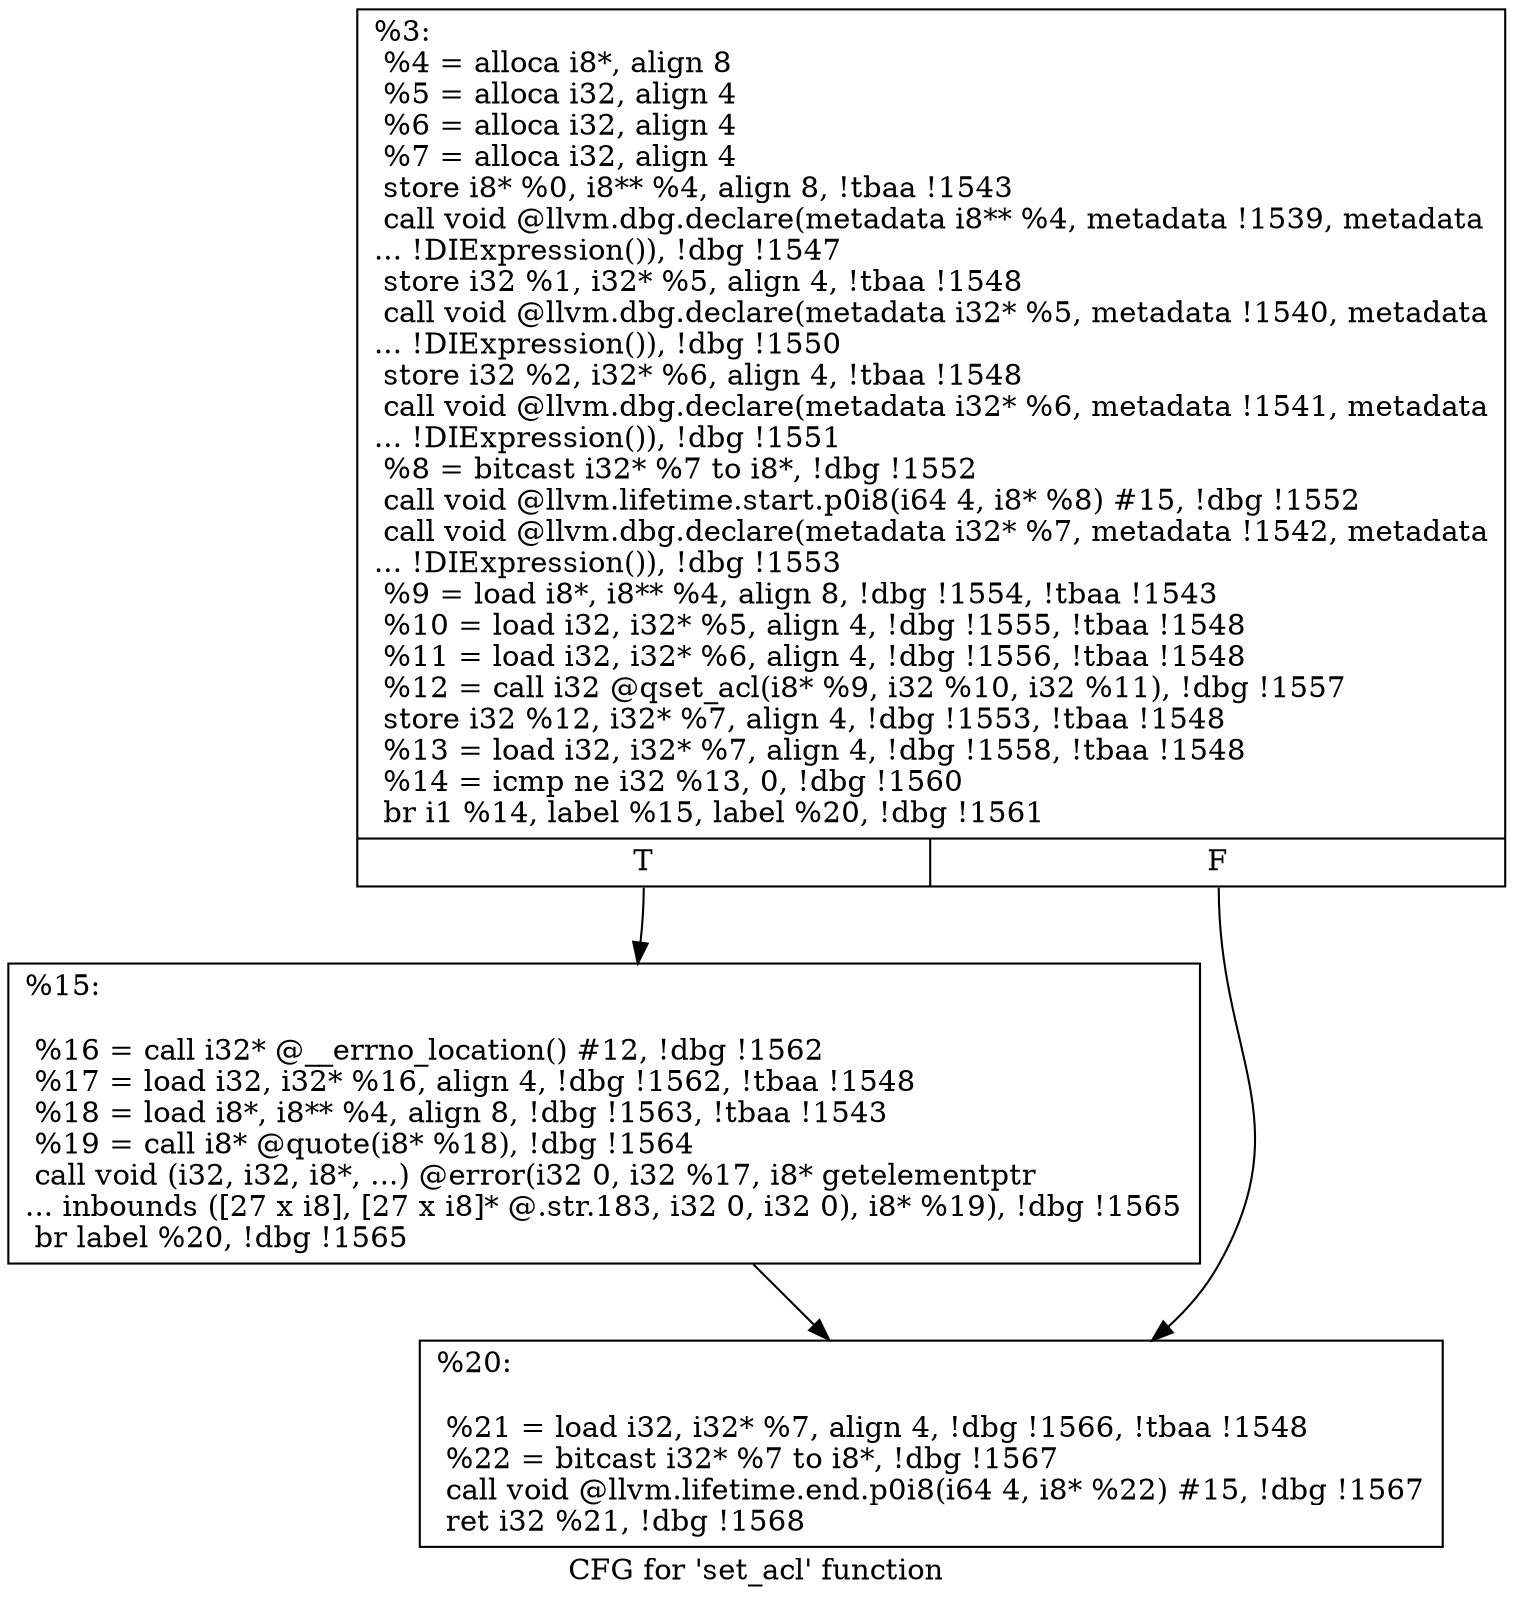 digraph "CFG for 'set_acl' function" {
	label="CFG for 'set_acl' function";

	Node0x28e23a0 [shape=record,label="{%3:\l  %4 = alloca i8*, align 8\l  %5 = alloca i32, align 4\l  %6 = alloca i32, align 4\l  %7 = alloca i32, align 4\l  store i8* %0, i8** %4, align 8, !tbaa !1543\l  call void @llvm.dbg.declare(metadata i8** %4, metadata !1539, metadata\l... !DIExpression()), !dbg !1547\l  store i32 %1, i32* %5, align 4, !tbaa !1548\l  call void @llvm.dbg.declare(metadata i32* %5, metadata !1540, metadata\l... !DIExpression()), !dbg !1550\l  store i32 %2, i32* %6, align 4, !tbaa !1548\l  call void @llvm.dbg.declare(metadata i32* %6, metadata !1541, metadata\l... !DIExpression()), !dbg !1551\l  %8 = bitcast i32* %7 to i8*, !dbg !1552\l  call void @llvm.lifetime.start.p0i8(i64 4, i8* %8) #15, !dbg !1552\l  call void @llvm.dbg.declare(metadata i32* %7, metadata !1542, metadata\l... !DIExpression()), !dbg !1553\l  %9 = load i8*, i8** %4, align 8, !dbg !1554, !tbaa !1543\l  %10 = load i32, i32* %5, align 4, !dbg !1555, !tbaa !1548\l  %11 = load i32, i32* %6, align 4, !dbg !1556, !tbaa !1548\l  %12 = call i32 @qset_acl(i8* %9, i32 %10, i32 %11), !dbg !1557\l  store i32 %12, i32* %7, align 4, !dbg !1553, !tbaa !1548\l  %13 = load i32, i32* %7, align 4, !dbg !1558, !tbaa !1548\l  %14 = icmp ne i32 %13, 0, !dbg !1560\l  br i1 %14, label %15, label %20, !dbg !1561\l|{<s0>T|<s1>F}}"];
	Node0x28e23a0:s0 -> Node0x28e2470;
	Node0x28e23a0:s1 -> Node0x28e24c0;
	Node0x28e2470 [shape=record,label="{%15:\l\l  %16 = call i32* @__errno_location() #12, !dbg !1562\l  %17 = load i32, i32* %16, align 4, !dbg !1562, !tbaa !1548\l  %18 = load i8*, i8** %4, align 8, !dbg !1563, !tbaa !1543\l  %19 = call i8* @quote(i8* %18), !dbg !1564\l  call void (i32, i32, i8*, ...) @error(i32 0, i32 %17, i8* getelementptr\l... inbounds ([27 x i8], [27 x i8]* @.str.183, i32 0, i32 0), i8* %19), !dbg !1565\l  br label %20, !dbg !1565\l}"];
	Node0x28e2470 -> Node0x28e24c0;
	Node0x28e24c0 [shape=record,label="{%20:\l\l  %21 = load i32, i32* %7, align 4, !dbg !1566, !tbaa !1548\l  %22 = bitcast i32* %7 to i8*, !dbg !1567\l  call void @llvm.lifetime.end.p0i8(i64 4, i8* %22) #15, !dbg !1567\l  ret i32 %21, !dbg !1568\l}"];
}

